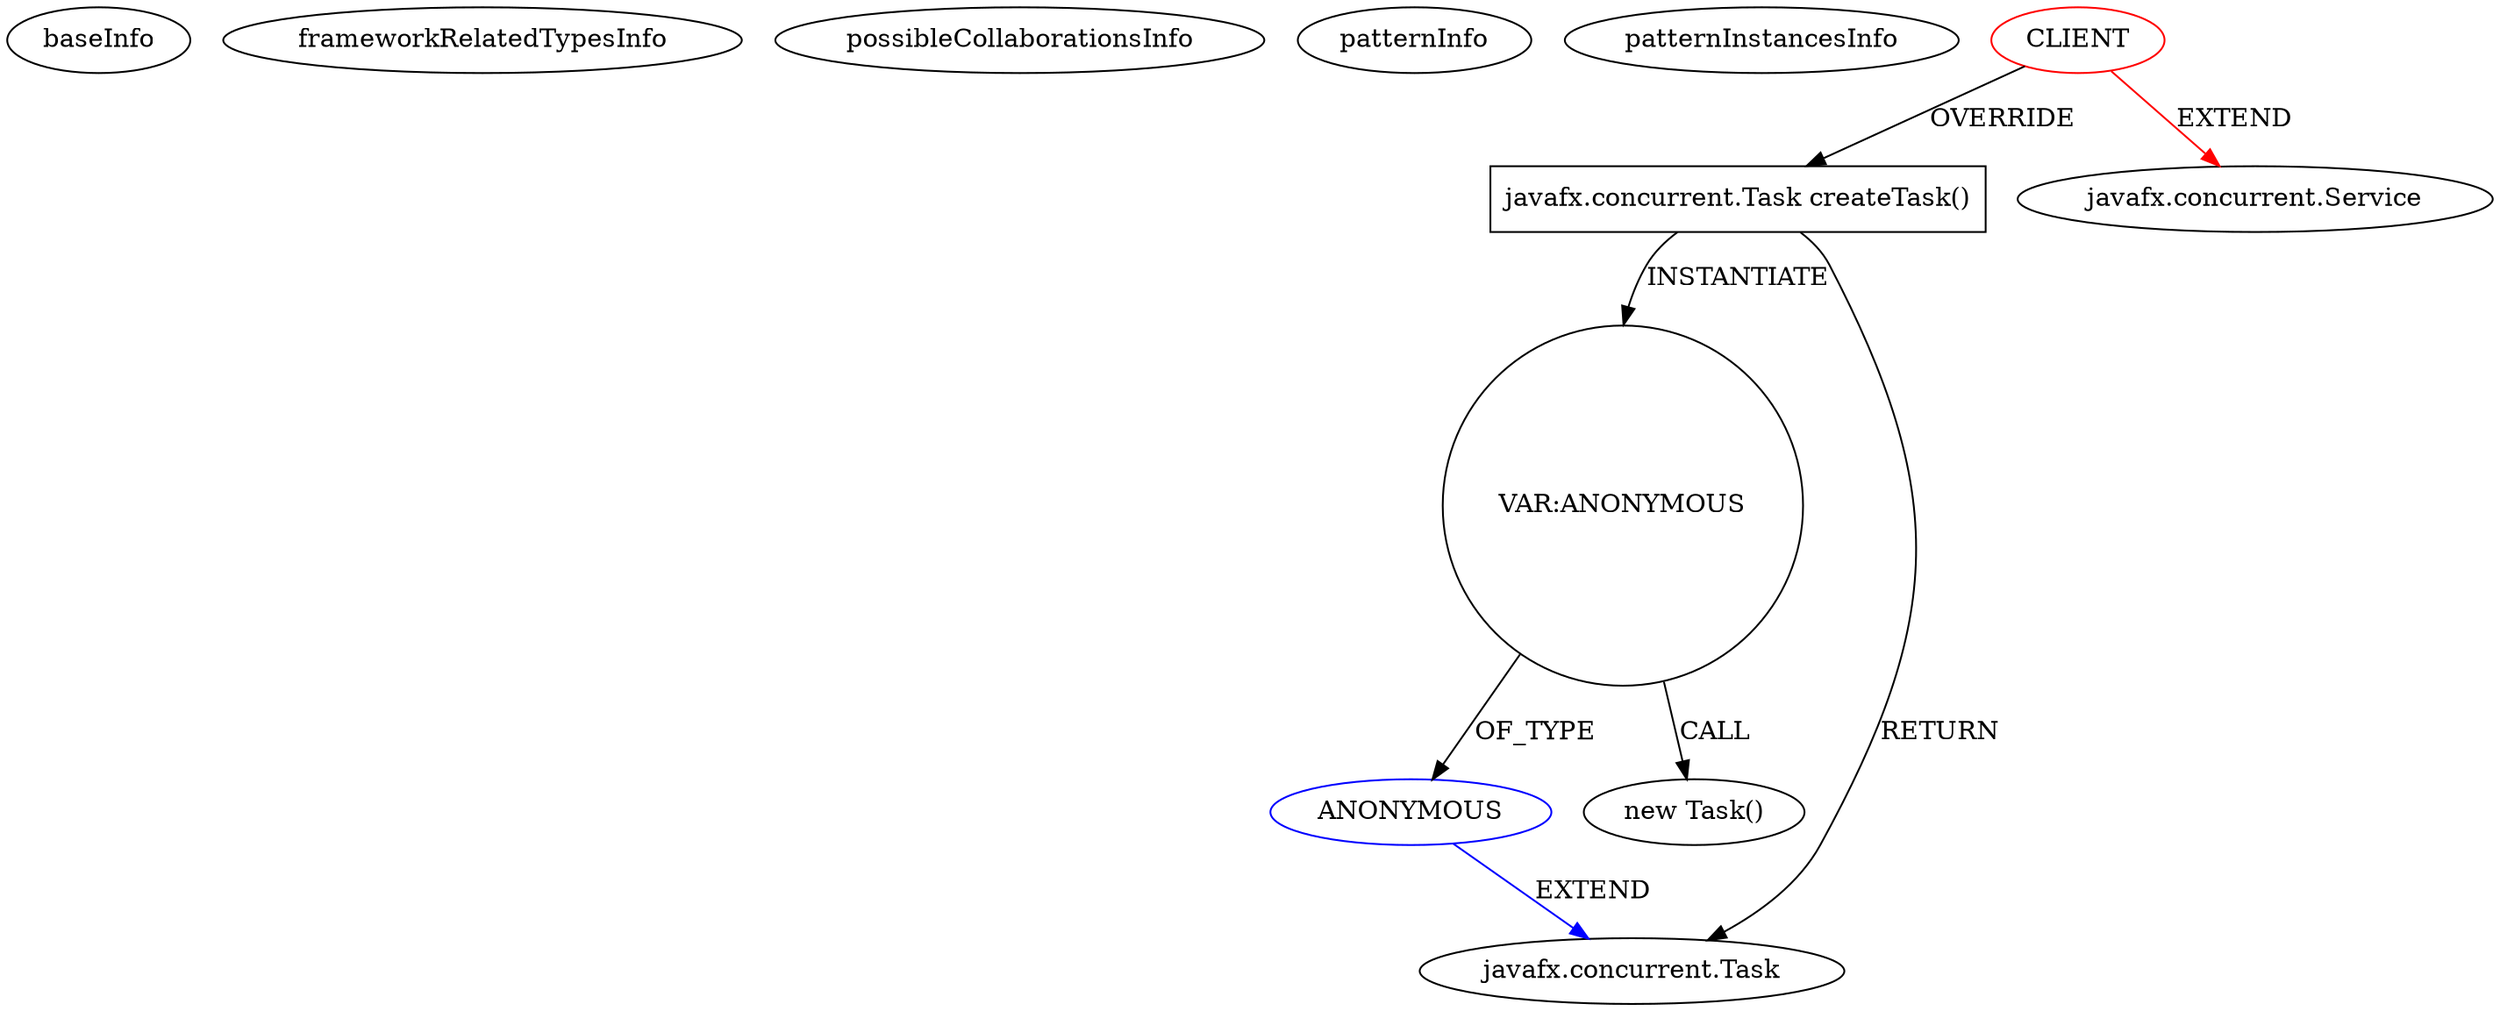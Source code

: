 digraph {
baseInfo[graphId=3417,category="pattern",isAnonymous=false,possibleRelation=true]
frameworkRelatedTypesInfo[0="javafx.concurrent.Service"]
possibleCollaborationsInfo[0="3417~INSTANTIATION-OVERRIDING_METHOD_DECLARATION-~javafx.concurrent.Service ~javafx.concurrent.Task ~false~true"]
patternInfo[frequency=4.0,patternRootClient=0]
patternInstancesInfo[0="Daniel-Cristian-MusicPlayerStuff~/Daniel-Cristian-MusicPlayerStuff/MusicPlayerStuff-master/src/Controllers/LoginController.java~LoginService~312",1="miamidade-spook-detector~/miamidade-spook-detector/spook-detector-master/src/gov/miamidade/spook/MotionDetectorService.java~MotionDetectorService~3631",2="hock323-eventManager~/hock323-eventManager/EventManager-master/src/eventManager/model/pokerTournament/LevelTimeService.java~LevelTimeService~3053",3="cyberaka-fxddp_poc~/cyberaka-fxddp_poc/fxddp_poc-master/fxddp-gui/src/main/java/com/cyberaka/fxddp/gui/RabbitsApplication.java~MeteorService~2329"]
7[label="javafx.concurrent.Task createTask()",vertexType="OVERRIDING_METHOD_DECLARATION",isFrameworkType=false,shape=box]
0[label="CLIENT",vertexType="ROOT_CLIENT_CLASS_DECLARATION",isFrameworkType=false,color=red]
10[label="VAR:ANONYMOUS",vertexType="VARIABLE_EXPRESION",isFrameworkType=false,shape=circle]
11[label="ANONYMOUS",vertexType="REFERENCE_ANONYMOUS_DECLARATION",isFrameworkType=false,color=blue]
9[label="new Task()",vertexType="CONSTRUCTOR_CALL",isFrameworkType=false]
1[label="javafx.concurrent.Service",vertexType="FRAMEWORK_CLASS_TYPE",isFrameworkType=false]
8[label="javafx.concurrent.Task",vertexType="FRAMEWORK_CLASS_TYPE",isFrameworkType=false]
0->7[label="OVERRIDE"]
0->1[label="EXTEND",color=red]
7->8[label="RETURN"]
10->11[label="OF_TYPE"]
10->9[label="CALL"]
11->8[label="EXTEND",color=blue]
7->10[label="INSTANTIATE"]
}

